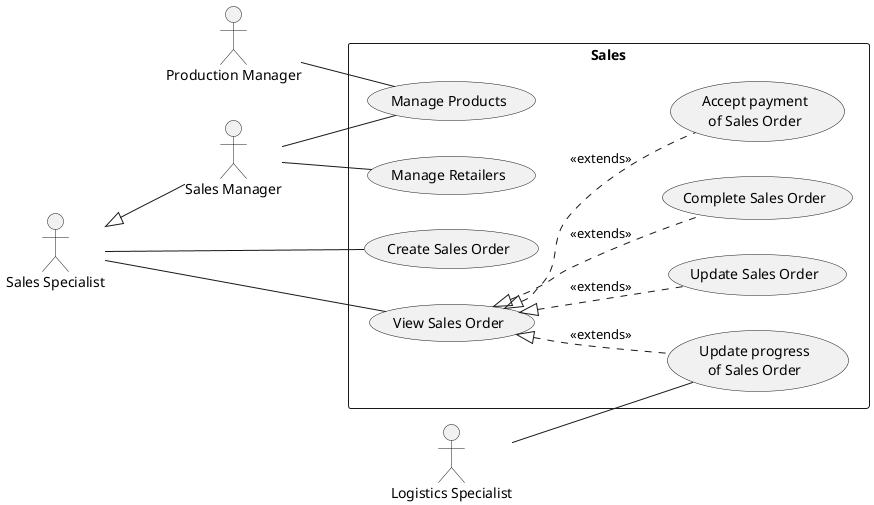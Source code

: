 @startuml sales
left to right direction


:Production Manager: as pm

:Sales Specialist: as s
:Sales Manager: as sm
s <|-- sm

:Logistics Specialist: as ls

rectangle Sales {
    s -- (Create Sales Order)
    s -- (View Sales Order)
    (View Sales Order) <|.. (Update Sales Order) : <<extends>>
    (View Sales Order) <|.. (Update progress\nof Sales Order) : <<extends>>
    ls -- (Update progress\nof Sales Order)
    (View Sales Order) <|.. (Complete Sales Order) : <<extends>>
    (View Sales Order) <|.. (Accept payment\nof Sales Order) : <<extends>>

    pm -- (Manage Products)
    sm -- (Manage Products)
    sm -- (Manage Retailers)
}
@enduml